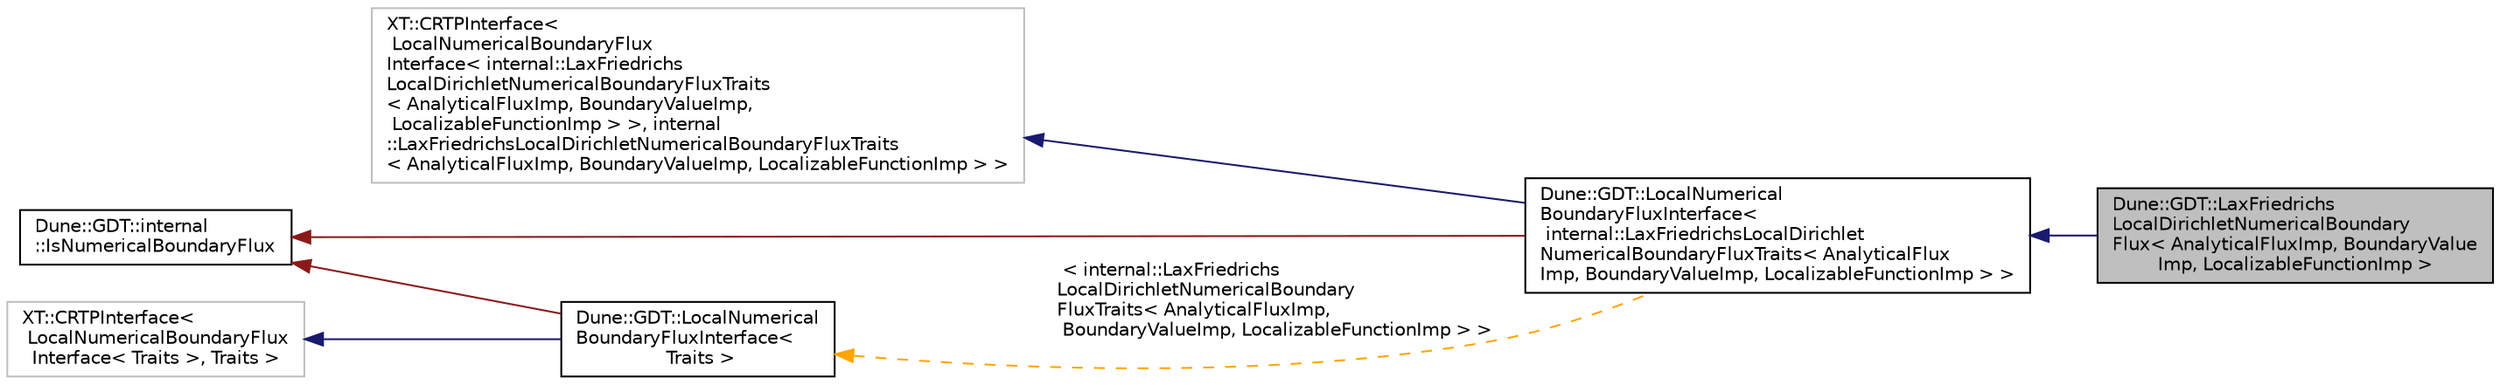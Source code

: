 digraph "Dune::GDT::LaxFriedrichsLocalDirichletNumericalBoundaryFlux&lt; AnalyticalFluxImp, BoundaryValueImp, LocalizableFunctionImp &gt;"
{
  edge [fontname="Helvetica",fontsize="10",labelfontname="Helvetica",labelfontsize="10"];
  node [fontname="Helvetica",fontsize="10",shape=record];
  rankdir="LR";
  Node0 [label="Dune::GDT::LaxFriedrichs\lLocalDirichletNumericalBoundary\lFlux\< AnalyticalFluxImp, BoundaryValue\lImp, LocalizableFunctionImp \>",height=0.2,width=0.4,color="black", fillcolor="grey75", style="filled", fontcolor="black"];
  Node1 -> Node0 [dir="back",color="midnightblue",fontsize="10",style="solid",fontname="Helvetica"];
  Node1 [label="Dune::GDT::LocalNumerical\lBoundaryFluxInterface\<\l internal::LaxFriedrichsLocalDirichlet\lNumericalBoundaryFluxTraits\< AnalyticalFlux\lImp, BoundaryValueImp, LocalizableFunctionImp \> \>",height=0.2,width=0.4,color="black", fillcolor="white", style="filled",URL="$a01206.html"];
  Node2 -> Node1 [dir="back",color="midnightblue",fontsize="10",style="solid",fontname="Helvetica"];
  Node2 [label="XT::CRTPInterface\<\l LocalNumericalBoundaryFlux\lInterface\< internal::LaxFriedrichs\lLocalDirichletNumericalBoundaryFluxTraits\l\< AnalyticalFluxImp, BoundaryValueImp,\l LocalizableFunctionImp \> \>, internal\l::LaxFriedrichsLocalDirichletNumericalBoundaryFluxTraits\l\< AnalyticalFluxImp, BoundaryValueImp, LocalizableFunctionImp \> \>",height=0.2,width=0.4,color="grey75", fillcolor="white", style="filled"];
  Node3 -> Node1 [dir="back",color="firebrick4",fontsize="10",style="solid",fontname="Helvetica"];
  Node3 [label="Dune::GDT::internal\l::IsNumericalBoundaryFlux",height=0.2,width=0.4,color="black", fillcolor="white", style="filled",URL="$a01190.html"];
  Node4 -> Node1 [dir="back",color="orange",fontsize="10",style="dashed",label=" \< internal::LaxFriedrichs\lLocalDirichletNumericalBoundary\lFluxTraits\< AnalyticalFluxImp,\l BoundaryValueImp, LocalizableFunctionImp \> \>" ,fontname="Helvetica"];
  Node4 [label="Dune::GDT::LocalNumerical\lBoundaryFluxInterface\<\l Traits \>",height=0.2,width=0.4,color="black", fillcolor="white", style="filled",URL="$a01206.html"];
  Node5 -> Node4 [dir="back",color="midnightblue",fontsize="10",style="solid",fontname="Helvetica"];
  Node5 [label="XT::CRTPInterface\<\l LocalNumericalBoundaryFlux\lInterface\< Traits \>, Traits \>",height=0.2,width=0.4,color="grey75", fillcolor="white", style="filled"];
  Node3 -> Node4 [dir="back",color="firebrick4",fontsize="10",style="solid",fontname="Helvetica"];
}
